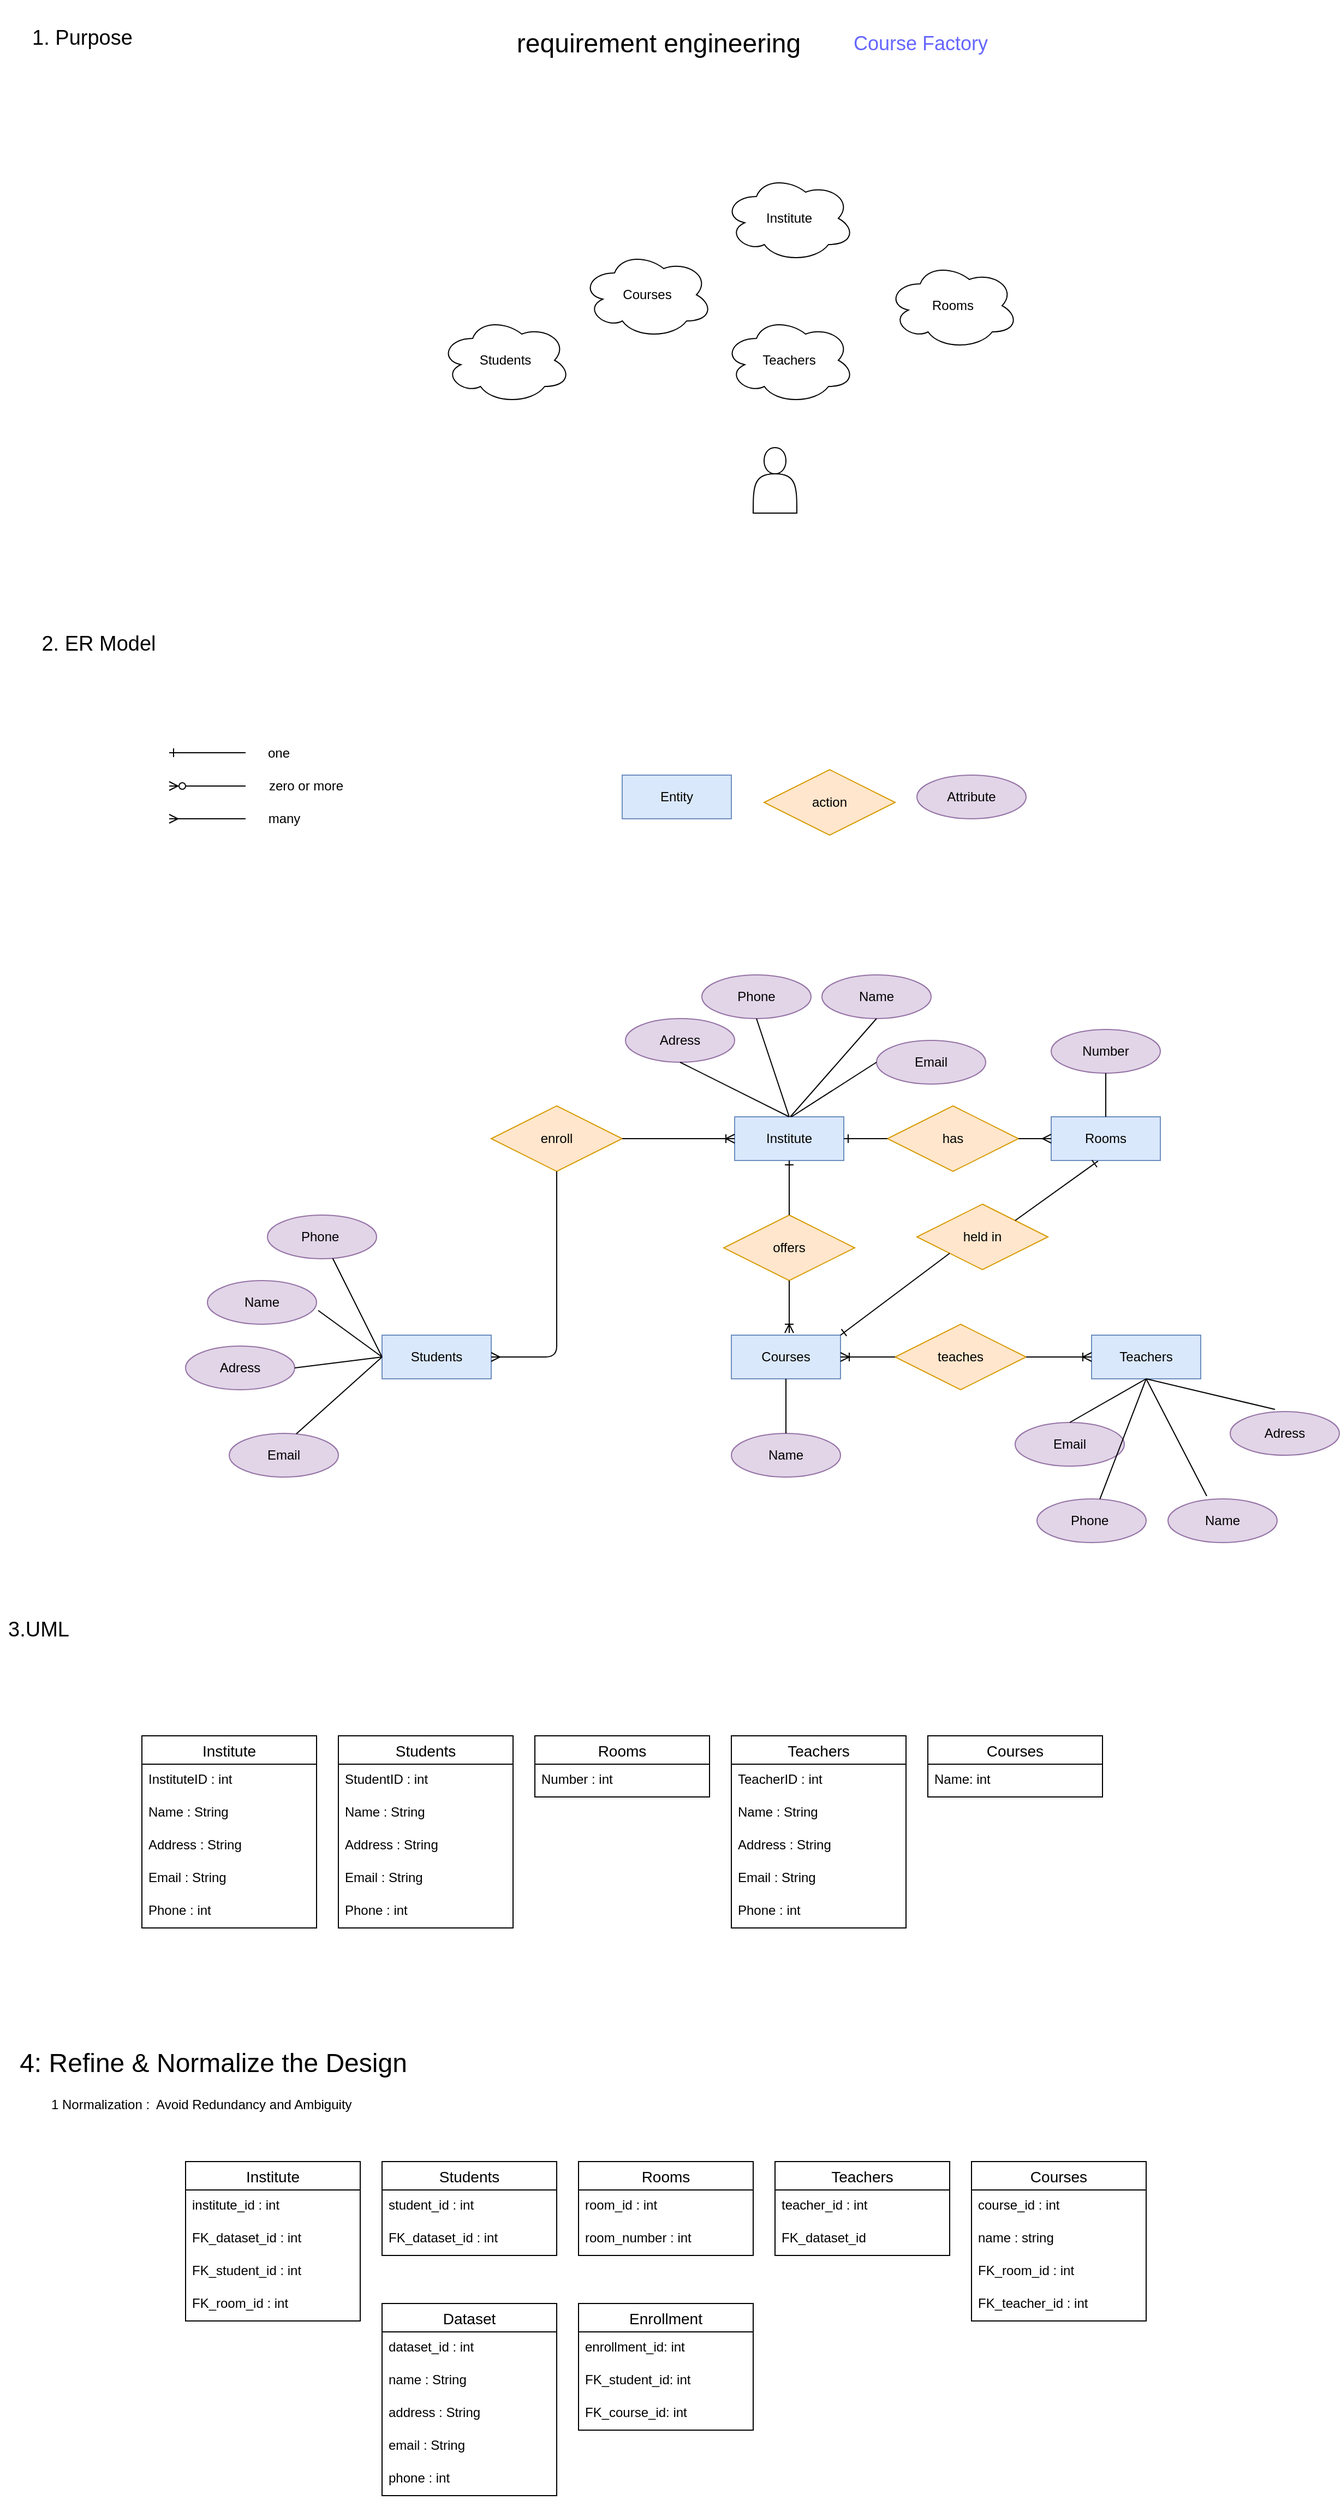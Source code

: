 <mxfile version="14.9.3" type="device"><diagram id="jxEm4yIUT9_EZHXNEXo6" name="Page-1"><mxGraphModel dx="1064" dy="1600" grid="1" gridSize="10" guides="1" tooltips="1" connect="1" arrows="1" fold="1" page="1" pageScale="1" pageWidth="827" pageHeight="1169" math="0" shadow="0"><root><mxCell id="0"/><mxCell id="1" parent="0"/><mxCell id="2ybvgCNsvA2jQJipX5_V-1" value="Students" style="ellipse;shape=cloud;whiteSpace=wrap;html=1;" vertex="1" parent="1"><mxGeometry x="433" y="140" width="120" height="80" as="geometry"/></mxCell><mxCell id="2ybvgCNsvA2jQJipX5_V-2" value="" style="shape=actor;whiteSpace=wrap;html=1;" vertex="1" parent="1"><mxGeometry x="720" y="260" width="40" height="60" as="geometry"/></mxCell><mxCell id="2ybvgCNsvA2jQJipX5_V-3" value="&lt;font color=&quot;#6666ff&quot; style=&quot;font-size: 18px&quot;&gt;Course Factory&lt;/font&gt;" style="text;html=1;align=center;verticalAlign=middle;resizable=0;points=[];autosize=1;strokeColor=none;" vertex="1" parent="1"><mxGeometry x="803" y="-120" width="140" height="20" as="geometry"/></mxCell><mxCell id="2ybvgCNsvA2jQJipX5_V-4" value="&lt;font style=&quot;font-size: 19px&quot;&gt;1. Purpose&lt;/font&gt;" style="text;html=1;align=center;verticalAlign=middle;resizable=0;points=[];autosize=1;strokeColor=none;" vertex="1" parent="1"><mxGeometry x="50" y="-125" width="110" height="20" as="geometry"/></mxCell><mxCell id="2ybvgCNsvA2jQJipX5_V-5" value="Courses" style="ellipse;shape=cloud;whiteSpace=wrap;html=1;" vertex="1" parent="1"><mxGeometry x="563" y="80" width="120" height="80" as="geometry"/></mxCell><mxCell id="2ybvgCNsvA2jQJipX5_V-6" value="Institute" style="ellipse;shape=cloud;whiteSpace=wrap;html=1;" vertex="1" parent="1"><mxGeometry x="693" y="10" width="120" height="80" as="geometry"/></mxCell><mxCell id="2ybvgCNsvA2jQJipX5_V-7" value="Rooms" style="ellipse;shape=cloud;whiteSpace=wrap;html=1;" vertex="1" parent="1"><mxGeometry x="843" y="90" width="120" height="80" as="geometry"/></mxCell><mxCell id="2ybvgCNsvA2jQJipX5_V-8" value="&lt;font style=&quot;font-size: 19px&quot;&gt;2. ER Model&lt;/font&gt;" style="text;html=1;align=center;verticalAlign=middle;resizable=0;points=[];autosize=1;strokeColor=none;" vertex="1" parent="1"><mxGeometry x="60" y="430" width="120" height="20" as="geometry"/></mxCell><mxCell id="2ybvgCNsvA2jQJipX5_V-9" value="&lt;h2 class=&quot;c20&quot; id=&quot;h.4d34og8&quot; style=&quot;box-sizing: border-box ; margin-top: 0px ; margin-bottom: 0.5rem ; font-family: &amp;#34;arial&amp;#34; ; font-weight: 300 ; line-height: 1.15 ; font-size: 16pt ; padding: 18pt 0pt 6pt ; text-align: left ; border-style: solid ; border-width: 0pt ; border-color: rgb(0 , 0 , 0) ; background-color: rgb(255 , 255 , 255)&quot;&gt;&lt;span class=&quot;c3 c9&quot; id=&quot;yui_3_17_2_1_1628066464683_26&quot; style=&quot;box-sizing: border-box ; vertical-align: baseline ; font-size: 18pt&quot;&gt;requirement engineering&lt;/span&gt;&lt;/h2&gt;" style="text;html=1;align=center;verticalAlign=middle;resizable=0;points=[];autosize=1;strokeColor=none;" vertex="1" parent="1"><mxGeometry x="493" y="-150" width="280" height="70" as="geometry"/></mxCell><mxCell id="2ybvgCNsvA2jQJipX5_V-11" value="Teachers" style="ellipse;shape=cloud;whiteSpace=wrap;html=1;" vertex="1" parent="1"><mxGeometry x="693" y="140" width="120" height="80" as="geometry"/></mxCell><mxCell id="2ybvgCNsvA2jQJipX5_V-13" value="Students" style="whiteSpace=wrap;html=1;align=center;fillColor=#dae8fc;strokeColor=#6c8ebf;" vertex="1" parent="1"><mxGeometry x="380" y="1073" width="100" height="40" as="geometry"/></mxCell><mxCell id="2ybvgCNsvA2jQJipX5_V-14" value="Courses" style="whiteSpace=wrap;html=1;align=center;fillColor=#dae8fc;strokeColor=#6c8ebf;" vertex="1" parent="1"><mxGeometry x="700" y="1073" width="100" height="40" as="geometry"/></mxCell><mxCell id="2ybvgCNsvA2jQJipX5_V-15" value="Teachers" style="whiteSpace=wrap;html=1;align=center;fillColor=#dae8fc;strokeColor=#6c8ebf;" vertex="1" parent="1"><mxGeometry x="1030" y="1073" width="100" height="40" as="geometry"/></mxCell><mxCell id="2ybvgCNsvA2jQJipX5_V-16" value="Rooms" style="whiteSpace=wrap;html=1;align=center;fillColor=#dae8fc;strokeColor=#6c8ebf;" vertex="1" parent="1"><mxGeometry x="993" y="873" width="100" height="40" as="geometry"/></mxCell><mxCell id="2ybvgCNsvA2jQJipX5_V-17" value="Institute" style="whiteSpace=wrap;html=1;align=center;fillColor=#dae8fc;strokeColor=#6c8ebf;" vertex="1" parent="1"><mxGeometry x="703" y="873" width="100" height="40" as="geometry"/></mxCell><mxCell id="2ybvgCNsvA2jQJipX5_V-18" value="Entity" style="whiteSpace=wrap;html=1;align=center;fillColor=#dae8fc;strokeColor=#6c8ebf;" vertex="1" parent="1"><mxGeometry x="600" y="560" width="100" height="40" as="geometry"/></mxCell><mxCell id="2ybvgCNsvA2jQJipX5_V-20" value="Attribute" style="ellipse;whiteSpace=wrap;html=1;align=center;fillColor=#e1d5e7;strokeColor=#9673a6;" vertex="1" parent="1"><mxGeometry x="870" y="560" width="100" height="40" as="geometry"/></mxCell><mxCell id="2ybvgCNsvA2jQJipX5_V-21" value="held in" style="shape=rhombus;perimeter=rhombusPerimeter;whiteSpace=wrap;html=1;align=center;fillColor=#ffe6cc;strokeColor=#d79b00;" vertex="1" parent="1"><mxGeometry x="870" y="953" width="120" height="60" as="geometry"/></mxCell><mxCell id="2ybvgCNsvA2jQJipX5_V-22" value="Email" style="ellipse;whiteSpace=wrap;html=1;align=center;fillColor=#e1d5e7;strokeColor=#9673a6;" vertex="1" parent="1"><mxGeometry x="833" y="803" width="100" height="40" as="geometry"/></mxCell><mxCell id="2ybvgCNsvA2jQJipX5_V-23" value="Adress" style="ellipse;whiteSpace=wrap;html=1;align=center;fillColor=#e1d5e7;strokeColor=#9673a6;" vertex="1" parent="1"><mxGeometry x="603" y="783" width="100" height="40" as="geometry"/></mxCell><mxCell id="2ybvgCNsvA2jQJipX5_V-24" value="Phone" style="ellipse;whiteSpace=wrap;html=1;align=center;fillColor=#e1d5e7;strokeColor=#9673a6;" vertex="1" parent="1"><mxGeometry x="673" y="743" width="100" height="40" as="geometry"/></mxCell><mxCell id="2ybvgCNsvA2jQJipX5_V-25" value="Name" style="ellipse;whiteSpace=wrap;html=1;align=center;fillColor=#e1d5e7;strokeColor=#9673a6;" vertex="1" parent="1"><mxGeometry x="783" y="743" width="100" height="40" as="geometry"/></mxCell><mxCell id="2ybvgCNsvA2jQJipX5_V-27" value="" style="endArrow=none;html=1;entryX=0.5;entryY=1;entryDx=0;entryDy=0;" edge="1" parent="1" target="2ybvgCNsvA2jQJipX5_V-23"><mxGeometry width="50" height="50" relative="1" as="geometry"><mxPoint x="753" y="873" as="sourcePoint"/><mxPoint x="673" y="863" as="targetPoint"/></mxGeometry></mxCell><mxCell id="2ybvgCNsvA2jQJipX5_V-29" value="" style="endArrow=none;html=1;entryX=0.5;entryY=1;entryDx=0;entryDy=0;" edge="1" parent="1" target="2ybvgCNsvA2jQJipX5_V-24"><mxGeometry width="50" height="50" relative="1" as="geometry"><mxPoint x="753" y="873" as="sourcePoint"/><mxPoint x="903" y="863" as="targetPoint"/></mxGeometry></mxCell><mxCell id="2ybvgCNsvA2jQJipX5_V-30" value="" style="endArrow=none;html=1;entryX=0.5;entryY=1;entryDx=0;entryDy=0;" edge="1" parent="1" target="2ybvgCNsvA2jQJipX5_V-25"><mxGeometry width="50" height="50" relative="1" as="geometry"><mxPoint x="754" y="873" as="sourcePoint"/><mxPoint x="1023" y="1003" as="targetPoint"/></mxGeometry></mxCell><mxCell id="2ybvgCNsvA2jQJipX5_V-32" value="" style="endArrow=none;html=1;entryX=0;entryY=0.5;entryDx=0;entryDy=0;" edge="1" parent="1" target="2ybvgCNsvA2jQJipX5_V-22"><mxGeometry width="50" height="50" relative="1" as="geometry"><mxPoint x="755" y="873" as="sourcePoint"/><mxPoint x="823" y="893" as="targetPoint"/></mxGeometry></mxCell><mxCell id="2ybvgCNsvA2jQJipX5_V-34" value="" style="endArrow=none;html=1;startArrow=ERone;startFill=0;" edge="1" parent="1"><mxGeometry width="50" height="50" relative="1" as="geometry"><mxPoint x="185" y="539.5" as="sourcePoint"/><mxPoint x="255" y="539.5" as="targetPoint"/></mxGeometry></mxCell><mxCell id="2ybvgCNsvA2jQJipX5_V-35" value="one" style="text;html=1;align=center;verticalAlign=middle;resizable=0;points=[];autosize=1;strokeColor=none;" vertex="1" parent="1"><mxGeometry x="265" y="530" width="40" height="20" as="geometry"/></mxCell><mxCell id="2ybvgCNsvA2jQJipX5_V-36" value="" style="endArrow=none;html=1;startArrow=ERzeroToMany;startFill=1;" edge="1" parent="1"><mxGeometry width="50" height="50" relative="1" as="geometry"><mxPoint x="185" y="570" as="sourcePoint"/><mxPoint x="255" y="570" as="targetPoint"/></mxGeometry></mxCell><mxCell id="2ybvgCNsvA2jQJipX5_V-37" value="zero or more" style="text;html=1;align=center;verticalAlign=middle;resizable=0;points=[];autosize=1;strokeColor=none;" vertex="1" parent="1"><mxGeometry x="270" y="560" width="80" height="20" as="geometry"/></mxCell><mxCell id="2ybvgCNsvA2jQJipX5_V-38" value="" style="endArrow=none;html=1;startArrow=ERmany;startFill=0;" edge="1" parent="1"><mxGeometry width="50" height="50" relative="1" as="geometry"><mxPoint x="185" y="600" as="sourcePoint"/><mxPoint x="255" y="600" as="targetPoint"/></mxGeometry></mxCell><mxCell id="2ybvgCNsvA2jQJipX5_V-39" value="many" style="text;html=1;align=center;verticalAlign=middle;resizable=0;points=[];autosize=1;strokeColor=none;" vertex="1" parent="1"><mxGeometry x="270" y="590" width="40" height="20" as="geometry"/></mxCell><mxCell id="2ybvgCNsvA2jQJipX5_V-40" value="has" style="shape=rhombus;perimeter=rhombusPerimeter;whiteSpace=wrap;html=1;align=center;fillColor=#ffe6cc;strokeColor=#d79b00;" vertex="1" parent="1"><mxGeometry x="843" y="863" width="120" height="60" as="geometry"/></mxCell><mxCell id="2ybvgCNsvA2jQJipX5_V-41" value="" style="endArrow=none;html=1;exitX=1;exitY=0.5;exitDx=0;exitDy=0;entryX=0;entryY=0.5;entryDx=0;entryDy=0;startArrow=ERone;startFill=0;" edge="1" parent="1" source="2ybvgCNsvA2jQJipX5_V-17" target="2ybvgCNsvA2jQJipX5_V-40"><mxGeometry width="50" height="50" relative="1" as="geometry"><mxPoint x="803" y="933" as="sourcePoint"/><mxPoint x="853" y="883" as="targetPoint"/></mxGeometry></mxCell><mxCell id="2ybvgCNsvA2jQJipX5_V-42" value="" style="endArrow=ERmany;html=1;exitX=1;exitY=0.5;exitDx=0;exitDy=0;entryX=0;entryY=0.5;entryDx=0;entryDy=0;endFill=0;" edge="1" parent="1" source="2ybvgCNsvA2jQJipX5_V-40" target="2ybvgCNsvA2jQJipX5_V-16"><mxGeometry width="50" height="50" relative="1" as="geometry"><mxPoint x="953" y="923" as="sourcePoint"/><mxPoint x="1003" y="873" as="targetPoint"/></mxGeometry></mxCell><mxCell id="2ybvgCNsvA2jQJipX5_V-43" value="Number" style="ellipse;whiteSpace=wrap;html=1;align=center;fillColor=#e1d5e7;strokeColor=#9673a6;" vertex="1" parent="1"><mxGeometry x="993" y="793" width="100" height="40" as="geometry"/></mxCell><mxCell id="2ybvgCNsvA2jQJipX5_V-44" value="" style="endArrow=none;html=1;entryX=0.5;entryY=1;entryDx=0;entryDy=0;exitX=0.5;exitY=0;exitDx=0;exitDy=0;" edge="1" parent="1" source="2ybvgCNsvA2jQJipX5_V-16" target="2ybvgCNsvA2jQJipX5_V-43"><mxGeometry width="50" height="50" relative="1" as="geometry"><mxPoint x="1013" y="1043" as="sourcePoint"/><mxPoint x="1063" y="993" as="targetPoint"/></mxGeometry></mxCell><mxCell id="2ybvgCNsvA2jQJipX5_V-47" value="Email" style="ellipse;whiteSpace=wrap;html=1;align=center;fillColor=#e1d5e7;strokeColor=#9673a6;" vertex="1" parent="1"><mxGeometry x="240" y="1163" width="100" height="40" as="geometry"/></mxCell><mxCell id="2ybvgCNsvA2jQJipX5_V-48" value="Name" style="ellipse;whiteSpace=wrap;html=1;align=center;fillColor=#e1d5e7;strokeColor=#9673a6;" vertex="1" parent="1"><mxGeometry x="220" y="1023" width="100" height="40" as="geometry"/></mxCell><mxCell id="2ybvgCNsvA2jQJipX5_V-49" value="Adress" style="ellipse;whiteSpace=wrap;html=1;align=center;fillColor=#e1d5e7;strokeColor=#9673a6;" vertex="1" parent="1"><mxGeometry x="200" y="1083" width="100" height="40" as="geometry"/></mxCell><mxCell id="2ybvgCNsvA2jQJipX5_V-50" value="Phone&amp;nbsp;" style="ellipse;whiteSpace=wrap;html=1;align=center;fillColor=#e1d5e7;strokeColor=#9673a6;" vertex="1" parent="1"><mxGeometry x="275" y="963" width="100" height="40" as="geometry"/></mxCell><mxCell id="2ybvgCNsvA2jQJipX5_V-51" value="" style="endArrow=none;html=1;exitX=0;exitY=0.5;exitDx=0;exitDy=0;entryX=0.615;entryY=0.009;entryDx=0;entryDy=0;entryPerimeter=0;" edge="1" parent="1" source="2ybvgCNsvA2jQJipX5_V-13" target="2ybvgCNsvA2jQJipX5_V-47"><mxGeometry width="50" height="50" relative="1" as="geometry"><mxPoint x="580" y="1083" as="sourcePoint"/><mxPoint x="630" y="1033" as="targetPoint"/></mxGeometry></mxCell><mxCell id="2ybvgCNsvA2jQJipX5_V-52" value="" style="endArrow=none;html=1;entryX=1;entryY=0.5;entryDx=0;entryDy=0;" edge="1" parent="1" target="2ybvgCNsvA2jQJipX5_V-49"><mxGeometry width="50" height="50" relative="1" as="geometry"><mxPoint x="380" y="1093" as="sourcePoint"/><mxPoint x="630" y="1033" as="targetPoint"/></mxGeometry></mxCell><mxCell id="2ybvgCNsvA2jQJipX5_V-53" value="" style="endArrow=none;html=1;exitX=0;exitY=0.5;exitDx=0;exitDy=0;entryX=1.015;entryY=0.684;entryDx=0;entryDy=0;entryPerimeter=0;" edge="1" parent="1" source="2ybvgCNsvA2jQJipX5_V-13" target="2ybvgCNsvA2jQJipX5_V-48"><mxGeometry width="50" height="50" relative="1" as="geometry"><mxPoint x="580" y="1083" as="sourcePoint"/><mxPoint x="630" y="1033" as="targetPoint"/></mxGeometry></mxCell><mxCell id="2ybvgCNsvA2jQJipX5_V-54" value="" style="endArrow=none;html=1;exitX=0;exitY=0.5;exitDx=0;exitDy=0;" edge="1" parent="1" source="2ybvgCNsvA2jQJipX5_V-13" target="2ybvgCNsvA2jQJipX5_V-50"><mxGeometry width="50" height="50" relative="1" as="geometry"><mxPoint x="580" y="1083" as="sourcePoint"/><mxPoint x="630" y="1033" as="targetPoint"/></mxGeometry></mxCell><mxCell id="2ybvgCNsvA2jQJipX5_V-55" value="Phone&amp;nbsp;" style="ellipse;whiteSpace=wrap;html=1;align=center;fillColor=#e1d5e7;strokeColor=#9673a6;" vertex="1" parent="1"><mxGeometry x="980" y="1223" width="100" height="40" as="geometry"/></mxCell><mxCell id="2ybvgCNsvA2jQJipX5_V-56" value="Name" style="ellipse;whiteSpace=wrap;html=1;align=center;fillColor=#e1d5e7;strokeColor=#9673a6;" vertex="1" parent="1"><mxGeometry x="1100" y="1223" width="100" height="40" as="geometry"/></mxCell><mxCell id="2ybvgCNsvA2jQJipX5_V-57" value="Adress" style="ellipse;whiteSpace=wrap;html=1;align=center;fillColor=#e1d5e7;strokeColor=#9673a6;" vertex="1" parent="1"><mxGeometry x="1157" y="1143" width="100" height="40" as="geometry"/></mxCell><mxCell id="2ybvgCNsvA2jQJipX5_V-58" value="Email" style="ellipse;whiteSpace=wrap;html=1;align=center;fillColor=#e1d5e7;strokeColor=#9673a6;" vertex="1" parent="1"><mxGeometry x="960" y="1153" width="100" height="40" as="geometry"/></mxCell><mxCell id="2ybvgCNsvA2jQJipX5_V-59" value="" style="endArrow=none;html=1;exitX=0.5;exitY=0;exitDx=0;exitDy=0;entryX=0.5;entryY=1;entryDx=0;entryDy=0;" edge="1" parent="1" source="2ybvgCNsvA2jQJipX5_V-58" target="2ybvgCNsvA2jQJipX5_V-15"><mxGeometry width="50" height="50" relative="1" as="geometry"><mxPoint x="770" y="1083" as="sourcePoint"/><mxPoint x="820" y="1033" as="targetPoint"/></mxGeometry></mxCell><mxCell id="2ybvgCNsvA2jQJipX5_V-60" value="" style="endArrow=none;html=1;" edge="1" parent="1" source="2ybvgCNsvA2jQJipX5_V-55"><mxGeometry width="50" height="50" relative="1" as="geometry"><mxPoint x="770" y="1083" as="sourcePoint"/><mxPoint x="1080" y="1113" as="targetPoint"/></mxGeometry></mxCell><mxCell id="2ybvgCNsvA2jQJipX5_V-61" value="" style="endArrow=none;html=1;exitX=0.355;exitY=-0.066;exitDx=0;exitDy=0;exitPerimeter=0;" edge="1" parent="1" source="2ybvgCNsvA2jQJipX5_V-56"><mxGeometry width="50" height="50" relative="1" as="geometry"><mxPoint x="770" y="1083" as="sourcePoint"/><mxPoint x="1080" y="1113" as="targetPoint"/></mxGeometry></mxCell><mxCell id="2ybvgCNsvA2jQJipX5_V-62" value="" style="endArrow=none;html=1;" edge="1" parent="1"><mxGeometry width="50" height="50" relative="1" as="geometry"><mxPoint x="1198" y="1141" as="sourcePoint"/><mxPoint x="1080" y="1113" as="targetPoint"/></mxGeometry></mxCell><mxCell id="2ybvgCNsvA2jQJipX5_V-63" value="teaches" style="shape=rhombus;perimeter=rhombusPerimeter;whiteSpace=wrap;html=1;align=center;fillColor=#ffe6cc;strokeColor=#d79b00;" vertex="1" parent="1"><mxGeometry x="850" y="1063" width="120" height="60" as="geometry"/></mxCell><mxCell id="2ybvgCNsvA2jQJipX5_V-64" value="" style="endArrow=ERoneToMany;html=1;entryX=0;entryY=0.5;entryDx=0;entryDy=0;endFill=0;exitX=1;exitY=0.5;exitDx=0;exitDy=0;" edge="1" parent="1" source="2ybvgCNsvA2jQJipX5_V-63" target="2ybvgCNsvA2jQJipX5_V-15"><mxGeometry width="50" height="50" relative="1" as="geometry"><mxPoint x="1010" y="1093" as="sourcePoint"/><mxPoint x="820" y="1033" as="targetPoint"/></mxGeometry></mxCell><mxCell id="2ybvgCNsvA2jQJipX5_V-65" value="" style="endArrow=none;html=1;exitX=1;exitY=0.5;exitDx=0;exitDy=0;entryX=0;entryY=0.5;entryDx=0;entryDy=0;startArrow=ERoneToMany;startFill=0;" edge="1" parent="1" source="2ybvgCNsvA2jQJipX5_V-14" target="2ybvgCNsvA2jQJipX5_V-63"><mxGeometry width="50" height="50" relative="1" as="geometry"><mxPoint x="770" y="1083" as="sourcePoint"/><mxPoint x="820" y="1033" as="targetPoint"/></mxGeometry></mxCell><mxCell id="2ybvgCNsvA2jQJipX5_V-66" value="enroll" style="shape=rhombus;perimeter=rhombusPerimeter;whiteSpace=wrap;html=1;align=center;fillColor=#ffe6cc;strokeColor=#d79b00;" vertex="1" parent="1"><mxGeometry x="480" y="863" width="120" height="60" as="geometry"/></mxCell><mxCell id="2ybvgCNsvA2jQJipX5_V-67" value="" style="endArrow=none;html=1;entryX=0.5;entryY=1;entryDx=0;entryDy=0;startArrow=ERmany;startFill=0;exitX=1;exitY=0.5;exitDx=0;exitDy=0;" edge="1" parent="1" source="2ybvgCNsvA2jQJipX5_V-13" target="2ybvgCNsvA2jQJipX5_V-66"><mxGeometry width="50" height="50" relative="1" as="geometry"><mxPoint x="540" y="1093" as="sourcePoint"/><mxPoint x="720" y="1073" as="targetPoint"/><Array as="points"><mxPoint x="540" y="1093"/></Array></mxGeometry></mxCell><mxCell id="2ybvgCNsvA2jQJipX5_V-68" value="" style="endArrow=ERoneToMany;html=1;exitX=1;exitY=0.5;exitDx=0;exitDy=0;entryX=0;entryY=0.5;entryDx=0;entryDy=0;endFill=0;" edge="1" parent="1" source="2ybvgCNsvA2jQJipX5_V-66" target="2ybvgCNsvA2jQJipX5_V-17"><mxGeometry width="50" height="50" relative="1" as="geometry"><mxPoint x="670" y="1123" as="sourcePoint"/><mxPoint x="720" y="1073" as="targetPoint"/></mxGeometry></mxCell><mxCell id="2ybvgCNsvA2jQJipX5_V-69" value="offers" style="shape=rhombus;perimeter=rhombusPerimeter;whiteSpace=wrap;html=1;align=center;fillColor=#ffe6cc;strokeColor=#d79b00;" vertex="1" parent="1"><mxGeometry x="693" y="963" width="120" height="60" as="geometry"/></mxCell><mxCell id="2ybvgCNsvA2jQJipX5_V-70" value="" style="endArrow=none;html=1;exitX=0.5;exitY=1;exitDx=0;exitDy=0;entryX=0.5;entryY=0;entryDx=0;entryDy=0;startArrow=ERone;startFill=0;" edge="1" parent="1" source="2ybvgCNsvA2jQJipX5_V-17" target="2ybvgCNsvA2jQJipX5_V-69"><mxGeometry width="50" height="50" relative="1" as="geometry"><mxPoint x="683" y="1123" as="sourcePoint"/><mxPoint x="733" y="1073" as="targetPoint"/></mxGeometry></mxCell><mxCell id="2ybvgCNsvA2jQJipX5_V-71" value="" style="endArrow=none;html=1;entryX=0.5;entryY=1;entryDx=0;entryDy=0;startArrow=ERoneToMany;startFill=0;" edge="1" parent="1" target="2ybvgCNsvA2jQJipX5_V-69"><mxGeometry width="50" height="50" relative="1" as="geometry"><mxPoint x="753" y="1071" as="sourcePoint"/><mxPoint x="790" y="1033" as="targetPoint"/></mxGeometry></mxCell><mxCell id="2ybvgCNsvA2jQJipX5_V-74" value="&lt;font style=&quot;font-size: 19px&quot;&gt;3.UML&lt;br&gt;&lt;/font&gt;" style="text;html=1;align=center;verticalAlign=middle;resizable=0;points=[];autosize=1;strokeColor=none;" vertex="1" parent="1"><mxGeometry x="30" y="1333" width="70" height="20" as="geometry"/></mxCell><mxCell id="2ybvgCNsvA2jQJipX5_V-83" value="Students" style="swimlane;fontStyle=0;childLayout=stackLayout;horizontal=1;startSize=26;horizontalStack=0;resizeParent=1;resizeParentMax=0;resizeLast=0;collapsible=1;marginBottom=0;align=center;fontSize=14;" vertex="1" parent="1"><mxGeometry x="340" y="1440" width="160" height="176" as="geometry"/></mxCell><mxCell id="2ybvgCNsvA2jQJipX5_V-106" value="StudentID : int" style="text;strokeColor=none;fillColor=none;spacingLeft=4;spacingRight=4;overflow=hidden;rotatable=0;points=[[0,0.5],[1,0.5]];portConstraint=eastwest;fontSize=12;" vertex="1" parent="2ybvgCNsvA2jQJipX5_V-83"><mxGeometry y="26" width="160" height="30" as="geometry"/></mxCell><mxCell id="2ybvgCNsvA2jQJipX5_V-84" value="Name : String" style="text;strokeColor=none;fillColor=none;spacingLeft=4;spacingRight=4;overflow=hidden;rotatable=0;points=[[0,0.5],[1,0.5]];portConstraint=eastwest;fontSize=12;" vertex="1" parent="2ybvgCNsvA2jQJipX5_V-83"><mxGeometry y="56" width="160" height="30" as="geometry"/></mxCell><mxCell id="2ybvgCNsvA2jQJipX5_V-85" value="Address : String" style="text;strokeColor=none;fillColor=none;spacingLeft=4;spacingRight=4;overflow=hidden;rotatable=0;points=[[0,0.5],[1,0.5]];portConstraint=eastwest;fontSize=12;" vertex="1" parent="2ybvgCNsvA2jQJipX5_V-83"><mxGeometry y="86" width="160" height="30" as="geometry"/></mxCell><mxCell id="2ybvgCNsvA2jQJipX5_V-101" value="Email : String" style="text;strokeColor=none;fillColor=none;spacingLeft=4;spacingRight=4;overflow=hidden;rotatable=0;points=[[0,0.5],[1,0.5]];portConstraint=eastwest;fontSize=12;" vertex="1" parent="2ybvgCNsvA2jQJipX5_V-83"><mxGeometry y="116" width="160" height="30" as="geometry"/></mxCell><mxCell id="2ybvgCNsvA2jQJipX5_V-86" value="Phone : int" style="text;strokeColor=none;fillColor=none;spacingLeft=4;spacingRight=4;overflow=hidden;rotatable=0;points=[[0,0.5],[1,0.5]];portConstraint=eastwest;fontSize=12;" vertex="1" parent="2ybvgCNsvA2jQJipX5_V-83"><mxGeometry y="146" width="160" height="30" as="geometry"/></mxCell><mxCell id="2ybvgCNsvA2jQJipX5_V-87" value="Rooms" style="swimlane;fontStyle=0;childLayout=stackLayout;horizontal=1;startSize=26;horizontalStack=0;resizeParent=1;resizeParentMax=0;resizeLast=0;collapsible=1;marginBottom=0;align=center;fontSize=14;" vertex="1" parent="1"><mxGeometry x="520" y="1440" width="160" height="56" as="geometry"/></mxCell><mxCell id="2ybvgCNsvA2jQJipX5_V-88" value="Number : int" style="text;strokeColor=none;fillColor=none;spacingLeft=4;spacingRight=4;overflow=hidden;rotatable=0;points=[[0,0.5],[1,0.5]];portConstraint=eastwest;fontSize=12;" vertex="1" parent="2ybvgCNsvA2jQJipX5_V-87"><mxGeometry y="26" width="160" height="30" as="geometry"/></mxCell><mxCell id="2ybvgCNsvA2jQJipX5_V-95" value="Courses" style="swimlane;fontStyle=0;childLayout=stackLayout;horizontal=1;startSize=26;horizontalStack=0;resizeParent=1;resizeParentMax=0;resizeLast=0;collapsible=1;marginBottom=0;align=center;fontSize=14;" vertex="1" parent="1"><mxGeometry x="880" y="1440" width="160" height="56" as="geometry"/></mxCell><mxCell id="2ybvgCNsvA2jQJipX5_V-96" value="Name: int" style="text;strokeColor=none;fillColor=none;spacingLeft=4;spacingRight=4;overflow=hidden;rotatable=0;points=[[0,0.5],[1,0.5]];portConstraint=eastwest;fontSize=12;" vertex="1" parent="2ybvgCNsvA2jQJipX5_V-95"><mxGeometry y="26" width="160" height="30" as="geometry"/></mxCell><mxCell id="2ybvgCNsvA2jQJipX5_V-103" value="Name" style="ellipse;whiteSpace=wrap;html=1;align=center;fillColor=#e1d5e7;strokeColor=#9673a6;" vertex="1" parent="1"><mxGeometry x="700" y="1163" width="100" height="40" as="geometry"/></mxCell><mxCell id="2ybvgCNsvA2jQJipX5_V-104" value="" style="endArrow=none;html=1;entryX=0.5;entryY=1;entryDx=0;entryDy=0;exitX=0.5;exitY=0;exitDx=0;exitDy=0;" edge="1" parent="1" source="2ybvgCNsvA2jQJipX5_V-103" target="2ybvgCNsvA2jQJipX5_V-14"><mxGeometry width="50" height="50" relative="1" as="geometry"><mxPoint x="680" y="1390" as="sourcePoint"/><mxPoint x="730" y="1340" as="targetPoint"/></mxGeometry></mxCell><mxCell id="2ybvgCNsvA2jQJipX5_V-114" value="Teachers" style="swimlane;fontStyle=0;childLayout=stackLayout;horizontal=1;startSize=26;horizontalStack=0;resizeParent=1;resizeParentMax=0;resizeLast=0;collapsible=1;marginBottom=0;align=center;fontSize=14;" vertex="1" parent="1"><mxGeometry x="700" y="1440" width="160" height="176" as="geometry"/></mxCell><mxCell id="2ybvgCNsvA2jQJipX5_V-115" value="TeacherID : int" style="text;strokeColor=none;fillColor=none;spacingLeft=4;spacingRight=4;overflow=hidden;rotatable=0;points=[[0,0.5],[1,0.5]];portConstraint=eastwest;fontSize=12;" vertex="1" parent="2ybvgCNsvA2jQJipX5_V-114"><mxGeometry y="26" width="160" height="30" as="geometry"/></mxCell><mxCell id="2ybvgCNsvA2jQJipX5_V-116" value="Name : String" style="text;strokeColor=none;fillColor=none;spacingLeft=4;spacingRight=4;overflow=hidden;rotatable=0;points=[[0,0.5],[1,0.5]];portConstraint=eastwest;fontSize=12;" vertex="1" parent="2ybvgCNsvA2jQJipX5_V-114"><mxGeometry y="56" width="160" height="30" as="geometry"/></mxCell><mxCell id="2ybvgCNsvA2jQJipX5_V-117" value="Address : String" style="text;strokeColor=none;fillColor=none;spacingLeft=4;spacingRight=4;overflow=hidden;rotatable=0;points=[[0,0.5],[1,0.5]];portConstraint=eastwest;fontSize=12;" vertex="1" parent="2ybvgCNsvA2jQJipX5_V-114"><mxGeometry y="86" width="160" height="30" as="geometry"/></mxCell><mxCell id="2ybvgCNsvA2jQJipX5_V-118" value="Email : String" style="text;strokeColor=none;fillColor=none;spacingLeft=4;spacingRight=4;overflow=hidden;rotatable=0;points=[[0,0.5],[1,0.5]];portConstraint=eastwest;fontSize=12;" vertex="1" parent="2ybvgCNsvA2jQJipX5_V-114"><mxGeometry y="116" width="160" height="30" as="geometry"/></mxCell><mxCell id="2ybvgCNsvA2jQJipX5_V-119" value="Phone : int" style="text;strokeColor=none;fillColor=none;spacingLeft=4;spacingRight=4;overflow=hidden;rotatable=0;points=[[0,0.5],[1,0.5]];portConstraint=eastwest;fontSize=12;" vertex="1" parent="2ybvgCNsvA2jQJipX5_V-114"><mxGeometry y="146" width="160" height="30" as="geometry"/></mxCell><mxCell id="2ybvgCNsvA2jQJipX5_V-120" value="Institute" style="swimlane;fontStyle=0;childLayout=stackLayout;horizontal=1;startSize=26;horizontalStack=0;resizeParent=1;resizeParentMax=0;resizeLast=0;collapsible=1;marginBottom=0;align=center;fontSize=14;" vertex="1" parent="1"><mxGeometry x="160" y="1440" width="160" height="176" as="geometry"/></mxCell><mxCell id="2ybvgCNsvA2jQJipX5_V-121" value="InstituteID : int" style="text;strokeColor=none;fillColor=none;spacingLeft=4;spacingRight=4;overflow=hidden;rotatable=0;points=[[0,0.5],[1,0.5]];portConstraint=eastwest;fontSize=12;" vertex="1" parent="2ybvgCNsvA2jQJipX5_V-120"><mxGeometry y="26" width="160" height="30" as="geometry"/></mxCell><mxCell id="2ybvgCNsvA2jQJipX5_V-122" value="Name : String" style="text;strokeColor=none;fillColor=none;spacingLeft=4;spacingRight=4;overflow=hidden;rotatable=0;points=[[0,0.5],[1,0.5]];portConstraint=eastwest;fontSize=12;" vertex="1" parent="2ybvgCNsvA2jQJipX5_V-120"><mxGeometry y="56" width="160" height="30" as="geometry"/></mxCell><mxCell id="2ybvgCNsvA2jQJipX5_V-123" value="Address : String" style="text;strokeColor=none;fillColor=none;spacingLeft=4;spacingRight=4;overflow=hidden;rotatable=0;points=[[0,0.5],[1,0.5]];portConstraint=eastwest;fontSize=12;" vertex="1" parent="2ybvgCNsvA2jQJipX5_V-120"><mxGeometry y="86" width="160" height="30" as="geometry"/></mxCell><mxCell id="2ybvgCNsvA2jQJipX5_V-124" value="Email : String" style="text;strokeColor=none;fillColor=none;spacingLeft=4;spacingRight=4;overflow=hidden;rotatable=0;points=[[0,0.5],[1,0.5]];portConstraint=eastwest;fontSize=12;" vertex="1" parent="2ybvgCNsvA2jQJipX5_V-120"><mxGeometry y="116" width="160" height="30" as="geometry"/></mxCell><mxCell id="2ybvgCNsvA2jQJipX5_V-125" value="Phone : int" style="text;strokeColor=none;fillColor=none;spacingLeft=4;spacingRight=4;overflow=hidden;rotatable=0;points=[[0,0.5],[1,0.5]];portConstraint=eastwest;fontSize=12;" vertex="1" parent="2ybvgCNsvA2jQJipX5_V-120"><mxGeometry y="146" width="160" height="30" as="geometry"/></mxCell><mxCell id="2ybvgCNsvA2jQJipX5_V-126" value="&lt;h2 class=&quot;c20&quot; id=&quot;h.4i7ojhp&quot; style=&quot;box-sizing: border-box ; margin-top: 0px ; margin-bottom: 0.5rem ; font-family: &amp;#34;arial&amp;#34; ; font-weight: 300 ; line-height: 1.15 ; font-size: 16pt ; padding: 18pt 0pt 6pt ; text-align: left ; border-style: solid ; border-width: 0pt ; border-color: rgb(0 , 0 , 0) ; background-color: rgb(255 , 255 , 255)&quot;&gt;&lt;span class=&quot;c9&quot; style=&quot;box-sizing: border-box ; font-size: 18pt&quot;&gt;4: Refine &amp;amp; Normalize the Design&lt;/span&gt;&lt;/h2&gt;" style="text;html=1;align=center;verticalAlign=middle;resizable=0;points=[];autosize=1;strokeColor=none;" vertex="1" parent="1"><mxGeometry x="40" y="1700" width="370" height="70" as="geometry"/></mxCell><mxCell id="2ybvgCNsvA2jQJipX5_V-127" value="1 Normalization :&amp;nbsp; Avoid Redundancy and Ambiguity&lt;br&gt;&amp;nbsp;&amp;nbsp;" style="text;html=1;align=left;verticalAlign=middle;resizable=0;points=[];autosize=1;strokeColor=none;" vertex="1" parent="1"><mxGeometry x="75" y="1770" width="290" height="30" as="geometry"/></mxCell><mxCell id="2ybvgCNsvA2jQJipX5_V-141" value="Dataset" style="swimlane;fontStyle=0;childLayout=stackLayout;horizontal=1;startSize=26;horizontalStack=0;resizeParent=1;resizeParentMax=0;resizeLast=0;collapsible=1;marginBottom=0;align=center;fontSize=14;" vertex="1" parent="1"><mxGeometry x="380" y="1960" width="160" height="176" as="geometry"/></mxCell><mxCell id="2ybvgCNsvA2jQJipX5_V-142" value="dataset_id : int" style="text;strokeColor=none;fillColor=none;spacingLeft=4;spacingRight=4;overflow=hidden;rotatable=0;points=[[0,0.5],[1,0.5]];portConstraint=eastwest;fontSize=12;" vertex="1" parent="2ybvgCNsvA2jQJipX5_V-141"><mxGeometry y="26" width="160" height="30" as="geometry"/></mxCell><mxCell id="2ybvgCNsvA2jQJipX5_V-143" value="name : String" style="text;strokeColor=none;fillColor=none;spacingLeft=4;spacingRight=4;overflow=hidden;rotatable=0;points=[[0,0.5],[1,0.5]];portConstraint=eastwest;fontSize=12;" vertex="1" parent="2ybvgCNsvA2jQJipX5_V-141"><mxGeometry y="56" width="160" height="30" as="geometry"/></mxCell><mxCell id="2ybvgCNsvA2jQJipX5_V-144" value="address : String" style="text;strokeColor=none;fillColor=none;spacingLeft=4;spacingRight=4;overflow=hidden;rotatable=0;points=[[0,0.5],[1,0.5]];portConstraint=eastwest;fontSize=12;" vertex="1" parent="2ybvgCNsvA2jQJipX5_V-141"><mxGeometry y="86" width="160" height="30" as="geometry"/></mxCell><mxCell id="2ybvgCNsvA2jQJipX5_V-145" value="email : String" style="text;strokeColor=none;fillColor=none;spacingLeft=4;spacingRight=4;overflow=hidden;rotatable=0;points=[[0,0.5],[1,0.5]];portConstraint=eastwest;fontSize=12;" vertex="1" parent="2ybvgCNsvA2jQJipX5_V-141"><mxGeometry y="116" width="160" height="30" as="geometry"/></mxCell><mxCell id="2ybvgCNsvA2jQJipX5_V-146" value="phone : int" style="text;strokeColor=none;fillColor=none;spacingLeft=4;spacingRight=4;overflow=hidden;rotatable=0;points=[[0,0.5],[1,0.5]];portConstraint=eastwest;fontSize=12;" vertex="1" parent="2ybvgCNsvA2jQJipX5_V-141"><mxGeometry y="146" width="160" height="30" as="geometry"/></mxCell><mxCell id="2ybvgCNsvA2jQJipX5_V-147" value="Students" style="swimlane;fontStyle=0;childLayout=stackLayout;horizontal=1;startSize=26;horizontalStack=0;resizeParent=1;resizeParentMax=0;resizeLast=0;collapsible=1;marginBottom=0;align=center;fontSize=14;" vertex="1" parent="1"><mxGeometry x="380" y="1830" width="160" height="86" as="geometry"/></mxCell><mxCell id="2ybvgCNsvA2jQJipX5_V-176" value="student_id : int" style="text;strokeColor=none;fillColor=none;spacingLeft=4;spacingRight=4;overflow=hidden;rotatable=0;points=[[0,0.5],[1,0.5]];portConstraint=eastwest;fontSize=12;" vertex="1" parent="2ybvgCNsvA2jQJipX5_V-147"><mxGeometry y="26" width="160" height="30" as="geometry"/></mxCell><mxCell id="2ybvgCNsvA2jQJipX5_V-148" value="FK_dataset_id : int" style="text;strokeColor=none;fillColor=none;spacingLeft=4;spacingRight=4;overflow=hidden;rotatable=0;points=[[0,0.5],[1,0.5]];portConstraint=eastwest;fontSize=12;" vertex="1" parent="2ybvgCNsvA2jQJipX5_V-147"><mxGeometry y="56" width="160" height="30" as="geometry"/></mxCell><mxCell id="2ybvgCNsvA2jQJipX5_V-153" value="Rooms" style="swimlane;fontStyle=0;childLayout=stackLayout;horizontal=1;startSize=26;horizontalStack=0;resizeParent=1;resizeParentMax=0;resizeLast=0;collapsible=1;marginBottom=0;align=center;fontSize=14;" vertex="1" parent="1"><mxGeometry x="560" y="1830" width="160" height="86" as="geometry"/></mxCell><mxCell id="2ybvgCNsvA2jQJipX5_V-178" value="room_id : int" style="text;strokeColor=none;fillColor=none;spacingLeft=4;spacingRight=4;overflow=hidden;rotatable=0;points=[[0,0.5],[1,0.5]];portConstraint=eastwest;fontSize=12;" vertex="1" parent="2ybvgCNsvA2jQJipX5_V-153"><mxGeometry y="26" width="160" height="30" as="geometry"/></mxCell><mxCell id="2ybvgCNsvA2jQJipX5_V-154" value="room_number : int" style="text;strokeColor=none;fillColor=none;spacingLeft=4;spacingRight=4;overflow=hidden;rotatable=0;points=[[0,0.5],[1,0.5]];portConstraint=eastwest;fontSize=12;" vertex="1" parent="2ybvgCNsvA2jQJipX5_V-153"><mxGeometry y="56" width="160" height="30" as="geometry"/></mxCell><mxCell id="2ybvgCNsvA2jQJipX5_V-155" value="Courses" style="swimlane;fontStyle=0;childLayout=stackLayout;horizontal=1;startSize=26;horizontalStack=0;resizeParent=1;resizeParentMax=0;resizeLast=0;collapsible=1;marginBottom=0;align=center;fontSize=14;" vertex="1" parent="1"><mxGeometry x="920" y="1830" width="160" height="146" as="geometry"/></mxCell><mxCell id="2ybvgCNsvA2jQJipX5_V-180" value="course_id : int" style="text;strokeColor=none;fillColor=none;spacingLeft=4;spacingRight=4;overflow=hidden;rotatable=0;points=[[0,0.5],[1,0.5]];portConstraint=eastwest;fontSize=12;" vertex="1" parent="2ybvgCNsvA2jQJipX5_V-155"><mxGeometry y="26" width="160" height="30" as="geometry"/></mxCell><mxCell id="2ybvgCNsvA2jQJipX5_V-183" value="name : string" style="text;strokeColor=none;fillColor=none;spacingLeft=4;spacingRight=4;overflow=hidden;rotatable=0;points=[[0,0.5],[1,0.5]];portConstraint=eastwest;fontSize=12;" vertex="1" parent="2ybvgCNsvA2jQJipX5_V-155"><mxGeometry y="56" width="160" height="30" as="geometry"/></mxCell><mxCell id="2ybvgCNsvA2jQJipX5_V-190" value="FK_room_id : int" style="text;strokeColor=none;fillColor=none;spacingLeft=4;spacingRight=4;overflow=hidden;rotatable=0;points=[[0,0.5],[1,0.5]];portConstraint=eastwest;fontSize=12;" vertex="1" parent="2ybvgCNsvA2jQJipX5_V-155"><mxGeometry y="86" width="160" height="30" as="geometry"/></mxCell><mxCell id="2ybvgCNsvA2jQJipX5_V-156" value="FK_teacher_id : int" style="text;strokeColor=none;fillColor=none;spacingLeft=4;spacingRight=4;overflow=hidden;rotatable=0;points=[[0,0.5],[1,0.5]];portConstraint=eastwest;fontSize=12;" vertex="1" parent="2ybvgCNsvA2jQJipX5_V-155"><mxGeometry y="116" width="160" height="30" as="geometry"/></mxCell><mxCell id="2ybvgCNsvA2jQJipX5_V-157" value="Teachers" style="swimlane;fontStyle=0;childLayout=stackLayout;horizontal=1;startSize=26;horizontalStack=0;resizeParent=1;resizeParentMax=0;resizeLast=0;collapsible=1;marginBottom=0;align=center;fontSize=14;" vertex="1" parent="1"><mxGeometry x="740" y="1830" width="160" height="86" as="geometry"/></mxCell><mxCell id="2ybvgCNsvA2jQJipX5_V-177" value="teacher_id : int" style="text;strokeColor=none;fillColor=none;spacingLeft=4;spacingRight=4;overflow=hidden;rotatable=0;points=[[0,0.5],[1,0.5]];portConstraint=eastwest;fontSize=12;" vertex="1" parent="2ybvgCNsvA2jQJipX5_V-157"><mxGeometry y="26" width="160" height="30" as="geometry"/></mxCell><mxCell id="2ybvgCNsvA2jQJipX5_V-158" value="FK_dataset_id" style="text;strokeColor=none;fillColor=none;spacingLeft=4;spacingRight=4;overflow=hidden;rotatable=0;points=[[0,0.5],[1,0.5]];portConstraint=eastwest;fontSize=12;" vertex="1" parent="2ybvgCNsvA2jQJipX5_V-157"><mxGeometry y="56" width="160" height="30" as="geometry"/></mxCell><mxCell id="2ybvgCNsvA2jQJipX5_V-163" value="Institute" style="swimlane;fontStyle=0;childLayout=stackLayout;horizontal=1;startSize=26;horizontalStack=0;resizeParent=1;resizeParentMax=0;resizeLast=0;collapsible=1;marginBottom=0;align=center;fontSize=14;" vertex="1" parent="1"><mxGeometry x="200" y="1830" width="160" height="146" as="geometry"/></mxCell><mxCell id="2ybvgCNsvA2jQJipX5_V-175" value="institute_id : int" style="text;strokeColor=none;fillColor=none;spacingLeft=4;spacingRight=4;overflow=hidden;rotatable=0;points=[[0,0.5],[1,0.5]];portConstraint=eastwest;fontSize=12;" vertex="1" parent="2ybvgCNsvA2jQJipX5_V-163"><mxGeometry y="26" width="160" height="30" as="geometry"/></mxCell><mxCell id="2ybvgCNsvA2jQJipX5_V-186" value="FK_dataset_id : int" style="text;strokeColor=none;fillColor=none;spacingLeft=4;spacingRight=4;overflow=hidden;rotatable=0;points=[[0,0.5],[1,0.5]];portConstraint=eastwest;fontSize=12;" vertex="1" parent="2ybvgCNsvA2jQJipX5_V-163"><mxGeometry y="56" width="160" height="30" as="geometry"/></mxCell><mxCell id="2ybvgCNsvA2jQJipX5_V-187" value="FK_student_id : int" style="text;strokeColor=none;fillColor=none;spacingLeft=4;spacingRight=4;overflow=hidden;rotatable=0;points=[[0,0.5],[1,0.5]];portConstraint=eastwest;fontSize=12;" vertex="1" parent="2ybvgCNsvA2jQJipX5_V-163"><mxGeometry y="86" width="160" height="30" as="geometry"/></mxCell><mxCell id="2ybvgCNsvA2jQJipX5_V-179" value="FK_room_id : int" style="text;strokeColor=none;fillColor=none;spacingLeft=4;spacingRight=4;overflow=hidden;rotatable=0;points=[[0,0.5],[1,0.5]];portConstraint=eastwest;fontSize=12;" vertex="1" parent="2ybvgCNsvA2jQJipX5_V-163"><mxGeometry y="116" width="160" height="30" as="geometry"/></mxCell><mxCell id="2ybvgCNsvA2jQJipX5_V-169" value="Enrollment" style="swimlane;fontStyle=0;childLayout=stackLayout;horizontal=1;startSize=26;horizontalStack=0;resizeParent=1;resizeParentMax=0;resizeLast=0;collapsible=1;marginBottom=0;align=center;fontSize=14;" vertex="1" parent="1"><mxGeometry x="560" y="1960" width="160" height="116" as="geometry"/></mxCell><mxCell id="2ybvgCNsvA2jQJipX5_V-185" value="enrollment_id: int" style="text;strokeColor=none;fillColor=none;spacingLeft=4;spacingRight=4;overflow=hidden;rotatable=0;points=[[0,0.5],[1,0.5]];portConstraint=eastwest;fontSize=12;" vertex="1" parent="2ybvgCNsvA2jQJipX5_V-169"><mxGeometry y="26" width="160" height="30" as="geometry"/></mxCell><mxCell id="2ybvgCNsvA2jQJipX5_V-170" value="FK_student_id: int" style="text;strokeColor=none;fillColor=none;spacingLeft=4;spacingRight=4;overflow=hidden;rotatable=0;points=[[0,0.5],[1,0.5]];portConstraint=eastwest;fontSize=12;" vertex="1" parent="2ybvgCNsvA2jQJipX5_V-169"><mxGeometry y="56" width="160" height="30" as="geometry"/></mxCell><mxCell id="2ybvgCNsvA2jQJipX5_V-171" value="FK_course_id: int" style="text;strokeColor=none;fillColor=none;spacingLeft=4;spacingRight=4;overflow=hidden;rotatable=0;points=[[0,0.5],[1,0.5]];portConstraint=eastwest;fontSize=12;" vertex="1" parent="2ybvgCNsvA2jQJipX5_V-169"><mxGeometry y="86" width="160" height="30" as="geometry"/></mxCell><mxCell id="2ybvgCNsvA2jQJipX5_V-181" value="" style="endArrow=ERone;html=1;exitX=1;exitY=0;exitDx=0;exitDy=0;entryX=0.429;entryY=1.014;entryDx=0;entryDy=0;entryPerimeter=0;endFill=0;" edge="1" parent="1" source="2ybvgCNsvA2jQJipX5_V-21" target="2ybvgCNsvA2jQJipX5_V-16"><mxGeometry width="50" height="50" relative="1" as="geometry"><mxPoint x="943" y="990" as="sourcePoint"/><mxPoint x="1030" y="920" as="targetPoint"/></mxGeometry></mxCell><mxCell id="2ybvgCNsvA2jQJipX5_V-182" value="" style="endArrow=none;html=1;exitX=1;exitY=0;exitDx=0;exitDy=0;entryX=0;entryY=1;entryDx=0;entryDy=0;startArrow=ERone;startFill=0;" edge="1" parent="1" source="2ybvgCNsvA2jQJipX5_V-14" target="2ybvgCNsvA2jQJipX5_V-21"><mxGeometry width="50" height="50" relative="1" as="geometry"><mxPoint x="630" y="940" as="sourcePoint"/><mxPoint x="680" y="890" as="targetPoint"/></mxGeometry></mxCell><mxCell id="2ybvgCNsvA2jQJipX5_V-184" value="action" style="shape=rhombus;perimeter=rhombusPerimeter;whiteSpace=wrap;html=1;align=center;fillColor=#ffe6cc;strokeColor=#d79b00;" vertex="1" parent="1"><mxGeometry x="730" y="555" width="120" height="60" as="geometry"/></mxCell></root></mxGraphModel></diagram></mxfile>